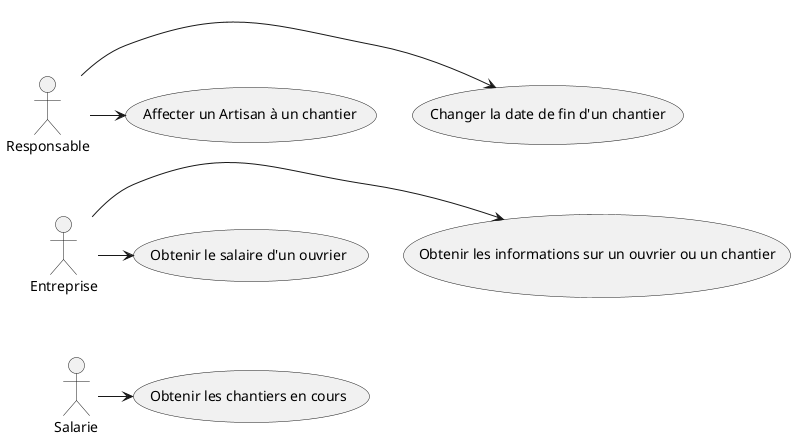 @startuml Use Case

usecase a as "Affecter un Artisan à un chantier"
usecase a1 as "Changer la date de fin d'un chantier"
usecase b as "Obtenir le salaire d'un ouvrier"
usecase b1 as "Obtenir les informations sur un ouvrier ou un chantier"
usecase c as "Obtenir les chantiers en cours" 

actor Responsable
actor Entreprise
actor Salarie

'Pour aligner les 2 acteurs :
a -[hidden]-> b
b -[hidden]-> c

Responsable -> a1
Responsable -> a
Entreprise -> b1
Entreprise -> b
Salarie -> c


@enduml
